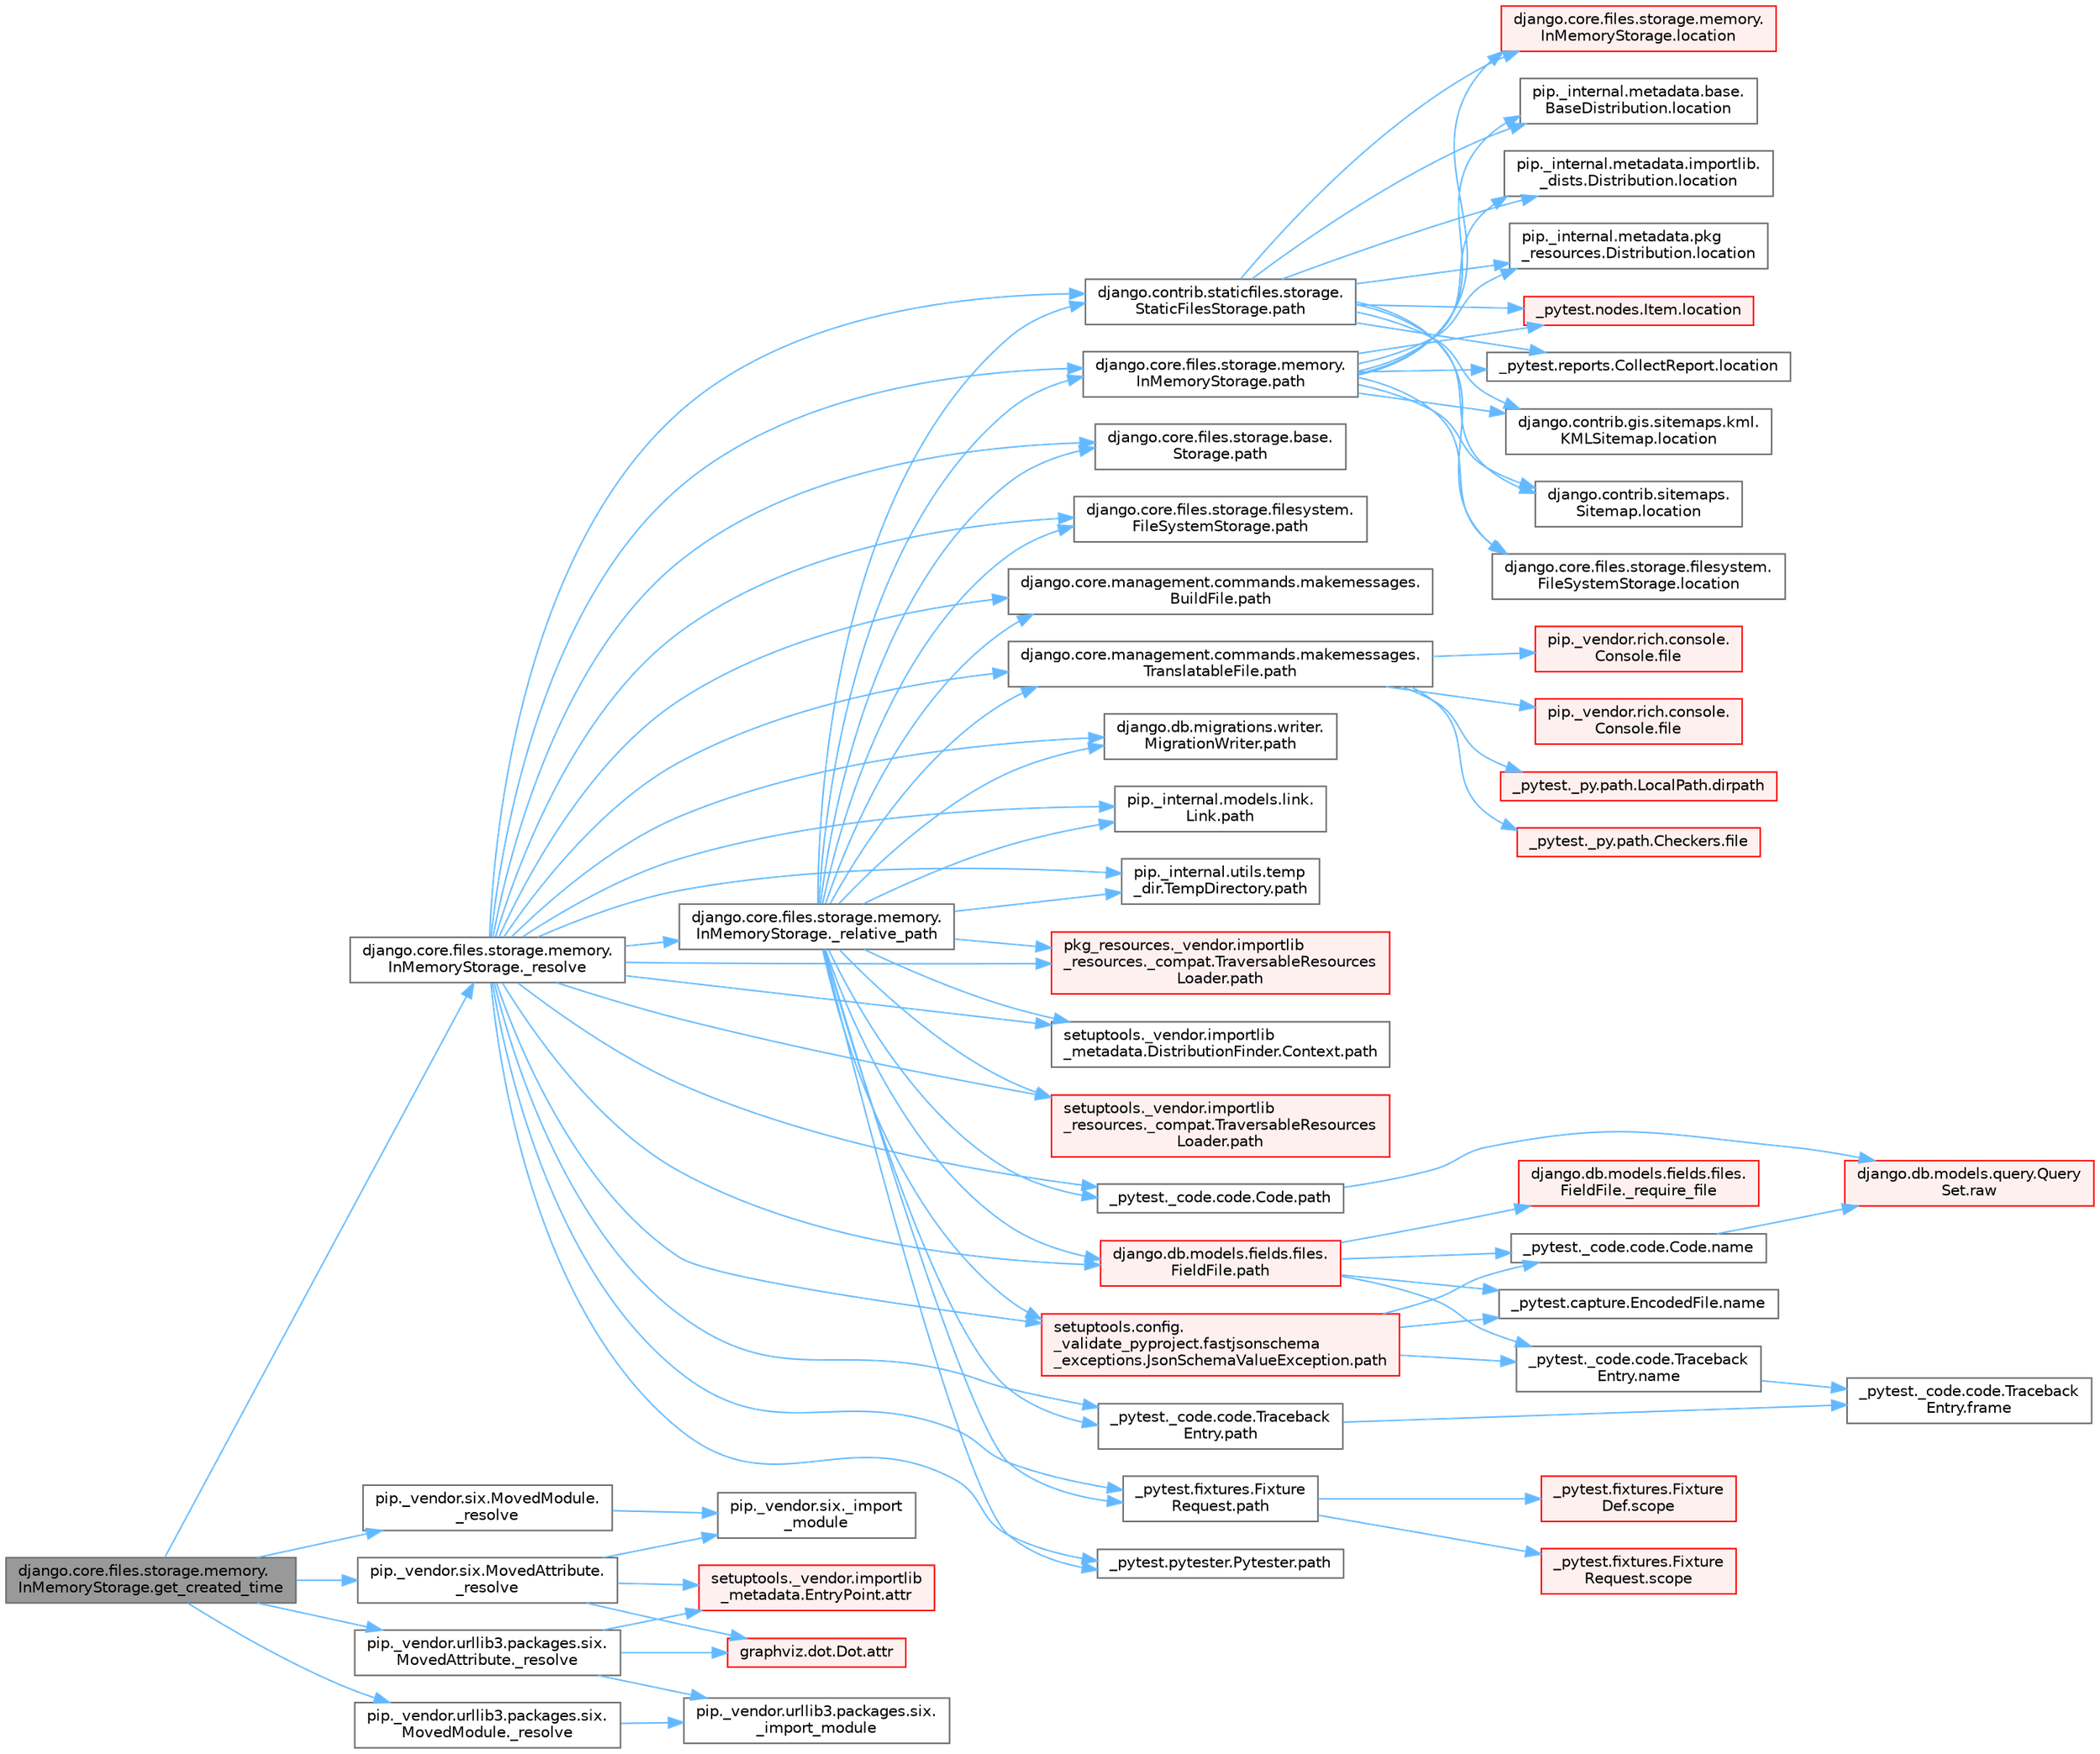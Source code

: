 digraph "django.core.files.storage.memory.InMemoryStorage.get_created_time"
{
 // LATEX_PDF_SIZE
  bgcolor="transparent";
  edge [fontname=Helvetica,fontsize=10,labelfontname=Helvetica,labelfontsize=10];
  node [fontname=Helvetica,fontsize=10,shape=box,height=0.2,width=0.4];
  rankdir="LR";
  Node1 [id="Node000001",label="django.core.files.storage.memory.\lInMemoryStorage.get_created_time",height=0.2,width=0.4,color="gray40", fillcolor="grey60", style="filled", fontcolor="black",tooltip=" "];
  Node1 -> Node2 [id="edge1_Node000001_Node000002",color="steelblue1",style="solid",tooltip=" "];
  Node2 [id="Node000002",label="django.core.files.storage.memory.\lInMemoryStorage._resolve",height=0.2,width=0.4,color="grey40", fillcolor="white", style="filled",URL="$classdjango_1_1core_1_1files_1_1storage_1_1memory_1_1_in_memory_storage.html#a2bef8461f4f35675479c14e705ed4055",tooltip=" "];
  Node2 -> Node3 [id="edge2_Node000002_Node000003",color="steelblue1",style="solid",tooltip=" "];
  Node3 [id="Node000003",label="django.core.files.storage.memory.\lInMemoryStorage._relative_path",height=0.2,width=0.4,color="grey40", fillcolor="white", style="filled",URL="$classdjango_1_1core_1_1files_1_1storage_1_1memory_1_1_in_memory_storage.html#ac55022122cbce7480d2544d78cb961a8",tooltip=" "];
  Node3 -> Node4 [id="edge3_Node000003_Node000004",color="steelblue1",style="solid",tooltip=" "];
  Node4 [id="Node000004",label="_pytest._code.code.Code.path",height=0.2,width=0.4,color="grey40", fillcolor="white", style="filled",URL="$class__pytest_1_1__code_1_1code_1_1_code.html#a1dae55e90750fe77c7517f806a14d864",tooltip=" "];
  Node4 -> Node5 [id="edge4_Node000004_Node000005",color="steelblue1",style="solid",tooltip=" "];
  Node5 [id="Node000005",label="django.db.models.query.Query\lSet.raw",height=0.2,width=0.4,color="red", fillcolor="#FFF0F0", style="filled",URL="$classdjango_1_1db_1_1models_1_1query_1_1_query_set.html#abce199e3993658459fb2f7c2719daa45",tooltip="PUBLIC METHODS THAT RETURN A QUERYSET SUBCLASS #."];
  Node3 -> Node16 [id="edge5_Node000003_Node000016",color="steelblue1",style="solid",tooltip=" "];
  Node16 [id="Node000016",label="_pytest._code.code.Traceback\lEntry.path",height=0.2,width=0.4,color="grey40", fillcolor="white", style="filled",URL="$class__pytest_1_1__code_1_1code_1_1_traceback_entry.html#a5a88b9ae4623733566450a9e7d8387c0",tooltip=" "];
  Node16 -> Node17 [id="edge6_Node000016_Node000017",color="steelblue1",style="solid",tooltip=" "];
  Node17 [id="Node000017",label="_pytest._code.code.Traceback\lEntry.frame",height=0.2,width=0.4,color="grey40", fillcolor="white", style="filled",URL="$class__pytest_1_1__code_1_1code_1_1_traceback_entry.html#a8592e8aeeb3804602a1d6c85fc427f1b",tooltip=" "];
  Node3 -> Node18 [id="edge7_Node000003_Node000018",color="steelblue1",style="solid",tooltip=" "];
  Node18 [id="Node000018",label="_pytest.fixtures.Fixture\lRequest.path",height=0.2,width=0.4,color="grey40", fillcolor="white", style="filled",URL="$class__pytest_1_1fixtures_1_1_fixture_request.html#a6f6db59812d121b54cd67d5e434e1451",tooltip=" "];
  Node18 -> Node19 [id="edge8_Node000018_Node000019",color="steelblue1",style="solid",tooltip=" "];
  Node19 [id="Node000019",label="_pytest.fixtures.Fixture\lDef.scope",height=0.2,width=0.4,color="red", fillcolor="#FFF0F0", style="filled",URL="$class__pytest_1_1fixtures_1_1_fixture_def.html#a7631cdae842daae93780def0698acba2",tooltip=" "];
  Node18 -> Node23 [id="edge9_Node000018_Node000023",color="steelblue1",style="solid",tooltip=" "];
  Node23 [id="Node000023",label="_pytest.fixtures.Fixture\lRequest.scope",height=0.2,width=0.4,color="red", fillcolor="#FFF0F0", style="filled",URL="$class__pytest_1_1fixtures_1_1_fixture_request.html#acb5406ee9e8cf7147711b9314b6c951a",tooltip=" "];
  Node3 -> Node24 [id="edge10_Node000003_Node000024",color="steelblue1",style="solid",tooltip=" "];
  Node24 [id="Node000024",label="_pytest.pytester.Pytester.path",height=0.2,width=0.4,color="grey40", fillcolor="white", style="filled",URL="$class__pytest_1_1pytester_1_1_pytester.html#a403c804f74a87f5e5705774fa896cc1f",tooltip=" "];
  Node3 -> Node25 [id="edge11_Node000003_Node000025",color="steelblue1",style="solid",tooltip=" "];
  Node25 [id="Node000025",label="django.contrib.staticfiles.storage.\lStaticFilesStorage.path",height=0.2,width=0.4,color="grey40", fillcolor="white", style="filled",URL="$classdjango_1_1contrib_1_1staticfiles_1_1storage_1_1_static_files_storage.html#a4e96cc92fbde7423d1b74f3a50fc0bf6",tooltip=" "];
  Node25 -> Node26 [id="edge12_Node000025_Node000026",color="steelblue1",style="solid",tooltip=" "];
  Node26 [id="Node000026",label="_pytest.nodes.Item.location",height=0.2,width=0.4,color="red", fillcolor="#FFF0F0", style="filled",URL="$class__pytest_1_1nodes_1_1_item.html#a09cd5bab99de1b92a3aa6f76ba8aa206",tooltip=" "];
  Node25 -> Node37 [id="edge13_Node000025_Node000037",color="steelblue1",style="solid",tooltip=" "];
  Node37 [id="Node000037",label="_pytest.reports.CollectReport.location",height=0.2,width=0.4,color="grey40", fillcolor="white", style="filled",URL="$class__pytest_1_1reports_1_1_collect_report.html#a3df6c3a6598c22fd46d30789b1a43393",tooltip=" "];
  Node25 -> Node38 [id="edge14_Node000025_Node000038",color="steelblue1",style="solid",tooltip=" "];
  Node38 [id="Node000038",label="django.contrib.gis.sitemaps.kml.\lKMLSitemap.location",height=0.2,width=0.4,color="grey40", fillcolor="white", style="filled",URL="$classdjango_1_1contrib_1_1gis_1_1sitemaps_1_1kml_1_1_k_m_l_sitemap.html#aeae9b718dc149bb1b470a9c52ac5628f",tooltip=" "];
  Node25 -> Node39 [id="edge15_Node000025_Node000039",color="steelblue1",style="solid",tooltip=" "];
  Node39 [id="Node000039",label="django.contrib.sitemaps.\lSitemap.location",height=0.2,width=0.4,color="grey40", fillcolor="white", style="filled",URL="$classdjango_1_1contrib_1_1sitemaps_1_1_sitemap.html#aa50de5996662f62a25b44d826e56f3d1",tooltip=" "];
  Node25 -> Node40 [id="edge16_Node000025_Node000040",color="steelblue1",style="solid",tooltip=" "];
  Node40 [id="Node000040",label="django.core.files.storage.filesystem.\lFileSystemStorage.location",height=0.2,width=0.4,color="grey40", fillcolor="white", style="filled",URL="$classdjango_1_1core_1_1files_1_1storage_1_1filesystem_1_1_file_system_storage.html#a96c687dfbe5a613789ce671d432b4e05",tooltip=" "];
  Node25 -> Node41 [id="edge17_Node000025_Node000041",color="steelblue1",style="solid",tooltip=" "];
  Node41 [id="Node000041",label="django.core.files.storage.memory.\lInMemoryStorage.location",height=0.2,width=0.4,color="red", fillcolor="#FFF0F0", style="filled",URL="$classdjango_1_1core_1_1files_1_1storage_1_1memory_1_1_in_memory_storage.html#ac07879a754326faa2de48cb4929aec21",tooltip=" "];
  Node25 -> Node474 [id="edge18_Node000025_Node000474",color="steelblue1",style="solid",tooltip=" "];
  Node474 [id="Node000474",label="pip._internal.metadata.base.\lBaseDistribution.location",height=0.2,width=0.4,color="grey40", fillcolor="white", style="filled",URL="$classpip_1_1__internal_1_1metadata_1_1base_1_1_base_distribution.html#af41d226a9fda04459c2e55c71152b3b0",tooltip=" "];
  Node25 -> Node475 [id="edge19_Node000025_Node000475",color="steelblue1",style="solid",tooltip=" "];
  Node475 [id="Node000475",label="pip._internal.metadata.importlib.\l_dists.Distribution.location",height=0.2,width=0.4,color="grey40", fillcolor="white", style="filled",URL="$classpip_1_1__internal_1_1metadata_1_1importlib_1_1__dists_1_1_distribution.html#a501af487c943a5f3c1caf6464b7b7abf",tooltip=" "];
  Node25 -> Node476 [id="edge20_Node000025_Node000476",color="steelblue1",style="solid",tooltip=" "];
  Node476 [id="Node000476",label="pip._internal.metadata.pkg\l_resources.Distribution.location",height=0.2,width=0.4,color="grey40", fillcolor="white", style="filled",URL="$classpip_1_1__internal_1_1metadata_1_1pkg__resources_1_1_distribution.html#a0f2f12c49a237ef615c9763d10b66e6b",tooltip=" "];
  Node3 -> Node471 [id="edge21_Node000003_Node000471",color="steelblue1",style="solid",tooltip=" "];
  Node471 [id="Node000471",label="django.core.files.storage.base.\lStorage.path",height=0.2,width=0.4,color="grey40", fillcolor="white", style="filled",URL="$classdjango_1_1core_1_1files_1_1storage_1_1base_1_1_storage.html#a9be8d49a55131dbbab2c5fd57f7e772c",tooltip=" "];
  Node3 -> Node472 [id="edge22_Node000003_Node000472",color="steelblue1",style="solid",tooltip=" "];
  Node472 [id="Node000472",label="django.core.files.storage.filesystem.\lFileSystemStorage.path",height=0.2,width=0.4,color="grey40", fillcolor="white", style="filled",URL="$classdjango_1_1core_1_1files_1_1storage_1_1filesystem_1_1_file_system_storage.html#abf8a7e88eedec3e1b2ea965cc0858d17",tooltip=" "];
  Node3 -> Node473 [id="edge23_Node000003_Node000473",color="steelblue1",style="solid",tooltip=" "];
  Node473 [id="Node000473",label="django.core.files.storage.memory.\lInMemoryStorage.path",height=0.2,width=0.4,color="grey40", fillcolor="white", style="filled",URL="$classdjango_1_1core_1_1files_1_1storage_1_1memory_1_1_in_memory_storage.html#a466c8e28fd11839318d2e4454b8ef89f",tooltip=" "];
  Node473 -> Node26 [id="edge24_Node000473_Node000026",color="steelblue1",style="solid",tooltip=" "];
  Node473 -> Node37 [id="edge25_Node000473_Node000037",color="steelblue1",style="solid",tooltip=" "];
  Node473 -> Node38 [id="edge26_Node000473_Node000038",color="steelblue1",style="solid",tooltip=" "];
  Node473 -> Node39 [id="edge27_Node000473_Node000039",color="steelblue1",style="solid",tooltip=" "];
  Node473 -> Node40 [id="edge28_Node000473_Node000040",color="steelblue1",style="solid",tooltip=" "];
  Node473 -> Node41 [id="edge29_Node000473_Node000041",color="steelblue1",style="solid",tooltip=" "];
  Node473 -> Node474 [id="edge30_Node000473_Node000474",color="steelblue1",style="solid",tooltip=" "];
  Node473 -> Node475 [id="edge31_Node000473_Node000475",color="steelblue1",style="solid",tooltip=" "];
  Node473 -> Node476 [id="edge32_Node000473_Node000476",color="steelblue1",style="solid",tooltip=" "];
  Node3 -> Node477 [id="edge33_Node000003_Node000477",color="steelblue1",style="solid",tooltip=" "];
  Node477 [id="Node000477",label="django.core.management.commands.makemessages.\lBuildFile.path",height=0.2,width=0.4,color="grey40", fillcolor="white", style="filled",URL="$classdjango_1_1core_1_1management_1_1commands_1_1makemessages_1_1_build_file.html#ac06388718e902543bc00a7c6565105fc",tooltip=" "];
  Node3 -> Node478 [id="edge34_Node000003_Node000478",color="steelblue1",style="solid",tooltip=" "];
  Node478 [id="Node000478",label="django.core.management.commands.makemessages.\lTranslatableFile.path",height=0.2,width=0.4,color="grey40", fillcolor="white", style="filled",URL="$classdjango_1_1core_1_1management_1_1commands_1_1makemessages_1_1_translatable_file.html#ad851d5e6b8a65f5915ccfd4a30fb8026",tooltip=" "];
  Node478 -> Node223 [id="edge35_Node000478_Node000223",color="steelblue1",style="solid",tooltip=" "];
  Node223 [id="Node000223",label="_pytest._py.path.LocalPath.dirpath",height=0.2,width=0.4,color="red", fillcolor="#FFF0F0", style="filled",URL="$class__pytest_1_1__py_1_1path_1_1_local_path.html#aa8766bdaffd39f928eaae6f30b741b05",tooltip=" "];
  Node478 -> Node212 [id="edge36_Node000478_Node000212",color="steelblue1",style="solid",tooltip=" "];
  Node212 [id="Node000212",label="_pytest._py.path.Checkers.file",height=0.2,width=0.4,color="red", fillcolor="#FFF0F0", style="filled",URL="$class__pytest_1_1__py_1_1path_1_1_checkers.html#a53705ca38cbf2fb29d34914af4b5003d",tooltip=" "];
  Node478 -> Node214 [id="edge37_Node000478_Node000214",color="steelblue1",style="solid",tooltip=" "];
  Node214 [id="Node000214",label="pip._vendor.rich.console.\lConsole.file",height=0.2,width=0.4,color="red", fillcolor="#FFF0F0", style="filled",URL="$classpip_1_1__vendor_1_1rich_1_1console_1_1_console.html#af37c1c8bfe4a9b4dcd3b0ff2d14357bf",tooltip=" "];
  Node478 -> Node215 [id="edge38_Node000478_Node000215",color="steelblue1",style="solid",tooltip=" "];
  Node215 [id="Node000215",label="pip._vendor.rich.console.\lConsole.file",height=0.2,width=0.4,color="red", fillcolor="#FFF0F0", style="filled",URL="$classpip_1_1__vendor_1_1rich_1_1console_1_1_console.html#aeea14249658b94049a5be89c15fd5bc1",tooltip=" "];
  Node3 -> Node479 [id="edge39_Node000003_Node000479",color="steelblue1",style="solid",tooltip=" "];
  Node479 [id="Node000479",label="django.db.migrations.writer.\lMigrationWriter.path",height=0.2,width=0.4,color="grey40", fillcolor="white", style="filled",URL="$classdjango_1_1db_1_1migrations_1_1writer_1_1_migration_writer.html#a45469d67e8f80996c982470d36136184",tooltip=" "];
  Node3 -> Node480 [id="edge40_Node000003_Node000480",color="steelblue1",style="solid",tooltip=" "];
  Node480 [id="Node000480",label="django.db.models.fields.files.\lFieldFile.path",height=0.2,width=0.4,color="red", fillcolor="#FFF0F0", style="filled",URL="$classdjango_1_1db_1_1models_1_1fields_1_1files_1_1_field_file.html#ae91c4ed0643fb9bd8959d0db8eb44f80",tooltip=" "];
  Node480 -> Node481 [id="edge41_Node000480_Node000481",color="steelblue1",style="solid",tooltip=" "];
  Node481 [id="Node000481",label="django.db.models.fields.files.\lFieldFile._require_file",height=0.2,width=0.4,color="red", fillcolor="#FFF0F0", style="filled",URL="$classdjango_1_1db_1_1models_1_1fields_1_1files_1_1_field_file.html#a1cac893f5b8a18de2457265f1bf93b47",tooltip=" "];
  Node480 -> Node399 [id="edge42_Node000480_Node000399",color="steelblue1",style="solid",tooltip=" "];
  Node399 [id="Node000399",label="_pytest._code.code.Code.name",height=0.2,width=0.4,color="grey40", fillcolor="white", style="filled",URL="$class__pytest_1_1__code_1_1code_1_1_code.html#a1f3cbc53ca6df4a1bab12183694b6e78",tooltip=" "];
  Node399 -> Node5 [id="edge43_Node000399_Node000005",color="steelblue1",style="solid",tooltip=" "];
  Node480 -> Node400 [id="edge44_Node000480_Node000400",color="steelblue1",style="solid",tooltip=" "];
  Node400 [id="Node000400",label="_pytest._code.code.Traceback\lEntry.name",height=0.2,width=0.4,color="grey40", fillcolor="white", style="filled",URL="$class__pytest_1_1__code_1_1code_1_1_traceback_entry.html#a106b95c0753f41669fbfb8ee4c11ad3d",tooltip=" "];
  Node400 -> Node17 [id="edge45_Node000400_Node000017",color="steelblue1",style="solid",tooltip=" "];
  Node480 -> Node401 [id="edge46_Node000480_Node000401",color="steelblue1",style="solid",tooltip=" "];
  Node401 [id="Node000401",label="_pytest.capture.EncodedFile.name",height=0.2,width=0.4,color="grey40", fillcolor="white", style="filled",URL="$class__pytest_1_1capture_1_1_encoded_file.html#a738c73b5de21c7261d9e51f71e4f0397",tooltip=" "];
  Node3 -> Node576 [id="edge47_Node000003_Node000576",color="steelblue1",style="solid",tooltip=" "];
  Node576 [id="Node000576",label="pip._internal.models.link.\lLink.path",height=0.2,width=0.4,color="grey40", fillcolor="white", style="filled",URL="$classpip_1_1__internal_1_1models_1_1link_1_1_link.html#a30f454216dcb615e3ed986238490f180",tooltip=" "];
  Node3 -> Node577 [id="edge48_Node000003_Node000577",color="steelblue1",style="solid",tooltip=" "];
  Node577 [id="Node000577",label="pip._internal.utils.temp\l_dir.TempDirectory.path",height=0.2,width=0.4,color="grey40", fillcolor="white", style="filled",URL="$classpip_1_1__internal_1_1utils_1_1temp__dir_1_1_temp_directory.html#afe6b2d95c070c6570957de5696ff3a6e",tooltip=" "];
  Node3 -> Node578 [id="edge49_Node000003_Node000578",color="steelblue1",style="solid",tooltip=" "];
  Node578 [id="Node000578",label="pkg_resources._vendor.importlib\l_resources._compat.TraversableResources\lLoader.path",height=0.2,width=0.4,color="red", fillcolor="#FFF0F0", style="filled",URL="$classpkg__resources_1_1__vendor_1_1importlib__resources_1_1__compat_1_1_traversable_resources_loader.html#acfc17872a53cbe02f6c34eda2bb162f2",tooltip=" "];
  Node3 -> Node580 [id="edge50_Node000003_Node000580",color="steelblue1",style="solid",tooltip=" "];
  Node580 [id="Node000580",label="setuptools._vendor.importlib\l_metadata.DistributionFinder.Context.path",height=0.2,width=0.4,color="grey40", fillcolor="white", style="filled",URL="$classsetuptools_1_1__vendor_1_1importlib__metadata_1_1_distribution_finder_1_1_context.html#a84a429ddce40738ea5c0edb53799ee8d",tooltip=" "];
  Node3 -> Node581 [id="edge51_Node000003_Node000581",color="steelblue1",style="solid",tooltip=" "];
  Node581 [id="Node000581",label="setuptools._vendor.importlib\l_resources._compat.TraversableResources\lLoader.path",height=0.2,width=0.4,color="red", fillcolor="#FFF0F0", style="filled",URL="$classsetuptools_1_1__vendor_1_1importlib__resources_1_1__compat_1_1_traversable_resources_loader.html#a9b9cf5b6723d48f7a779b6ae71d53699",tooltip=" "];
  Node3 -> Node582 [id="edge52_Node000003_Node000582",color="steelblue1",style="solid",tooltip=" "];
  Node582 [id="Node000582",label="setuptools.config.\l_validate_pyproject.fastjsonschema\l_exceptions.JsonSchemaValueException.path",height=0.2,width=0.4,color="red", fillcolor="#FFF0F0", style="filled",URL="$classsetuptools_1_1config_1_1__validate__pyproject_1_1fastjsonschema__exceptions_1_1_json_schema_value_exception.html#a59179b3d1dc16c7087530bbc10bcf857",tooltip=" "];
  Node582 -> Node399 [id="edge53_Node000582_Node000399",color="steelblue1",style="solid",tooltip=" "];
  Node582 -> Node400 [id="edge54_Node000582_Node000400",color="steelblue1",style="solid",tooltip=" "];
  Node582 -> Node401 [id="edge55_Node000582_Node000401",color="steelblue1",style="solid",tooltip=" "];
  Node2 -> Node4 [id="edge56_Node000002_Node000004",color="steelblue1",style="solid",tooltip=" "];
  Node2 -> Node16 [id="edge57_Node000002_Node000016",color="steelblue1",style="solid",tooltip=" "];
  Node2 -> Node18 [id="edge58_Node000002_Node000018",color="steelblue1",style="solid",tooltip=" "];
  Node2 -> Node24 [id="edge59_Node000002_Node000024",color="steelblue1",style="solid",tooltip=" "];
  Node2 -> Node25 [id="edge60_Node000002_Node000025",color="steelblue1",style="solid",tooltip=" "];
  Node2 -> Node471 [id="edge61_Node000002_Node000471",color="steelblue1",style="solid",tooltip=" "];
  Node2 -> Node472 [id="edge62_Node000002_Node000472",color="steelblue1",style="solid",tooltip=" "];
  Node2 -> Node473 [id="edge63_Node000002_Node000473",color="steelblue1",style="solid",tooltip=" "];
  Node2 -> Node477 [id="edge64_Node000002_Node000477",color="steelblue1",style="solid",tooltip=" "];
  Node2 -> Node478 [id="edge65_Node000002_Node000478",color="steelblue1",style="solid",tooltip=" "];
  Node2 -> Node479 [id="edge66_Node000002_Node000479",color="steelblue1",style="solid",tooltip=" "];
  Node2 -> Node480 [id="edge67_Node000002_Node000480",color="steelblue1",style="solid",tooltip=" "];
  Node2 -> Node576 [id="edge68_Node000002_Node000576",color="steelblue1",style="solid",tooltip=" "];
  Node2 -> Node577 [id="edge69_Node000002_Node000577",color="steelblue1",style="solid",tooltip=" "];
  Node2 -> Node578 [id="edge70_Node000002_Node000578",color="steelblue1",style="solid",tooltip=" "];
  Node2 -> Node580 [id="edge71_Node000002_Node000580",color="steelblue1",style="solid",tooltip=" "];
  Node2 -> Node581 [id="edge72_Node000002_Node000581",color="steelblue1",style="solid",tooltip=" "];
  Node2 -> Node582 [id="edge73_Node000002_Node000582",color="steelblue1",style="solid",tooltip=" "];
  Node1 -> Node1737 [id="edge74_Node000001_Node001737",color="steelblue1",style="solid",tooltip=" "];
  Node1737 [id="Node001737",label="pip._vendor.six.MovedAttribute.\l_resolve",height=0.2,width=0.4,color="grey40", fillcolor="white", style="filled",URL="$classpip_1_1__vendor_1_1six_1_1_moved_attribute.html#a60cdbd707c7d372e9a6717aaf5ed4ab9",tooltip=" "];
  Node1737 -> Node1738 [id="edge75_Node001737_Node001738",color="steelblue1",style="solid",tooltip=" "];
  Node1738 [id="Node001738",label="pip._vendor.six._import\l_module",height=0.2,width=0.4,color="grey40", fillcolor="white", style="filled",URL="$namespacepip_1_1__vendor_1_1six.html#a46e0fa5c6f3a6d85bf30da2a2c8e0838",tooltip=" "];
  Node1737 -> Node1739 [id="edge76_Node001737_Node001739",color="steelblue1",style="solid",tooltip=" "];
  Node1739 [id="Node001739",label="graphviz.dot.Dot.attr",height=0.2,width=0.4,color="red", fillcolor="#FFF0F0", style="filled",URL="$classgraphviz_1_1dot_1_1_dot.html#aac3185c2930a67bdd006437954275aac",tooltip=" "];
  Node1737 -> Node1741 [id="edge77_Node001737_Node001741",color="steelblue1",style="solid",tooltip=" "];
  Node1741 [id="Node001741",label="setuptools._vendor.importlib\l_metadata.EntryPoint.attr",height=0.2,width=0.4,color="red", fillcolor="#FFF0F0", style="filled",URL="$classsetuptools_1_1__vendor_1_1importlib__metadata_1_1_entry_point.html#aabd496e73aa6546a504e62648c493978",tooltip=" "];
  Node1 -> Node1742 [id="edge78_Node000001_Node001742",color="steelblue1",style="solid",tooltip=" "];
  Node1742 [id="Node001742",label="pip._vendor.six.MovedModule.\l_resolve",height=0.2,width=0.4,color="grey40", fillcolor="white", style="filled",URL="$classpip_1_1__vendor_1_1six_1_1_moved_module.html#acea4af6aa51f51333372d3c5e8858c44",tooltip=" "];
  Node1742 -> Node1738 [id="edge79_Node001742_Node001738",color="steelblue1",style="solid",tooltip=" "];
  Node1 -> Node1743 [id="edge80_Node000001_Node001743",color="steelblue1",style="solid",tooltip=" "];
  Node1743 [id="Node001743",label="pip._vendor.urllib3.packages.six.\lMovedAttribute._resolve",height=0.2,width=0.4,color="grey40", fillcolor="white", style="filled",URL="$classpip_1_1__vendor_1_1urllib3_1_1packages_1_1six_1_1_moved_attribute.html#a0829a257e906c213c037f0f1cdc08794",tooltip=" "];
  Node1743 -> Node1744 [id="edge81_Node001743_Node001744",color="steelblue1",style="solid",tooltip=" "];
  Node1744 [id="Node001744",label="pip._vendor.urllib3.packages.six.\l_import_module",height=0.2,width=0.4,color="grey40", fillcolor="white", style="filled",URL="$namespacepip_1_1__vendor_1_1urllib3_1_1packages_1_1six.html#a01855d64fb874b473b8f34d8f8134ad4",tooltip=" "];
  Node1743 -> Node1739 [id="edge82_Node001743_Node001739",color="steelblue1",style="solid",tooltip=" "];
  Node1743 -> Node1741 [id="edge83_Node001743_Node001741",color="steelblue1",style="solid",tooltip=" "];
  Node1 -> Node1745 [id="edge84_Node000001_Node001745",color="steelblue1",style="solid",tooltip=" "];
  Node1745 [id="Node001745",label="pip._vendor.urllib3.packages.six.\lMovedModule._resolve",height=0.2,width=0.4,color="grey40", fillcolor="white", style="filled",URL="$classpip_1_1__vendor_1_1urllib3_1_1packages_1_1six_1_1_moved_module.html#a518e36b4d3dea4fd894912af274793e0",tooltip=" "];
  Node1745 -> Node1744 [id="edge85_Node001745_Node001744",color="steelblue1",style="solid",tooltip=" "];
}
